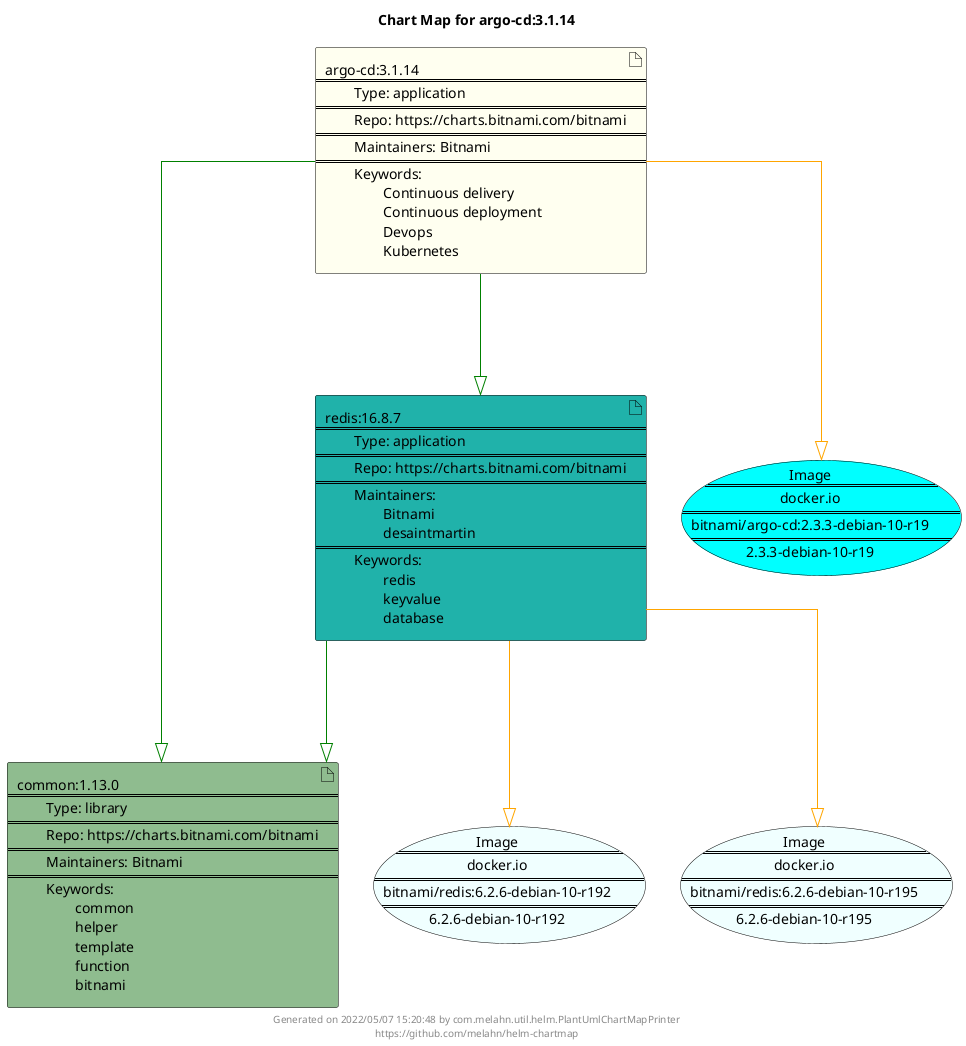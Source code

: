 @startuml
skinparam linetype ortho
skinparam backgroundColor white
skinparam usecaseBorderColor black
skinparam usecaseArrowColor LightSlateGray
skinparam artifactBorderColor black
skinparam artifactArrowColor LightSlateGray

title Chart Map for argo-cd:3.1.14

'There are 3 referenced Helm Charts
artifact "common:1.13.0\n====\n\tType: library\n====\n\tRepo: https://charts.bitnami.com/bitnami\n====\n\tMaintainers: Bitnami\n====\n\tKeywords: \n\t\tcommon\n\t\thelper\n\t\ttemplate\n\t\tfunction\n\t\tbitnami" as common_1_13_0 #DarkSeaGreen
artifact "redis:16.8.7\n====\n\tType: application\n====\n\tRepo: https://charts.bitnami.com/bitnami\n====\n\tMaintainers: \n\t\tBitnami\n\t\tdesaintmartin\n====\n\tKeywords: \n\t\tredis\n\t\tkeyvalue\n\t\tdatabase" as redis_16_8_7 #LightSeaGreen
artifact "argo-cd:3.1.14\n====\n\tType: application\n====\n\tRepo: https://charts.bitnami.com/bitnami\n====\n\tMaintainers: Bitnami\n====\n\tKeywords: \n\t\tContinuous delivery\n\t\tContinuous deployment\n\t\tDevops\n\t\tKubernetes" as argo_cd_3_1_14 #Ivory

'There are 3 referenced Docker Images
usecase "Image\n====\ndocker.io\n====\nbitnami/redis:6.2.6-debian-10-r192\n====\n6.2.6-debian-10-r192" as docker_io_bitnami_redis_6_2_6_debian_10_r192 #Azure
usecase "Image\n====\ndocker.io\n====\nbitnami/redis:6.2.6-debian-10-r195\n====\n6.2.6-debian-10-r195" as docker_io_bitnami_redis_6_2_6_debian_10_r195 #Azure
usecase "Image\n====\ndocker.io\n====\nbitnami/argo-cd:2.3.3-debian-10-r19\n====\n2.3.3-debian-10-r19" as docker_io_bitnami_argo_cd_2_3_3_debian_10_r19 #Aqua

'Chart Dependencies
argo_cd_3_1_14--[#green]-|>redis_16_8_7
redis_16_8_7--[#green]-|>common_1_13_0
argo_cd_3_1_14--[#green]-|>common_1_13_0
redis_16_8_7--[#orange]-|>docker_io_bitnami_redis_6_2_6_debian_10_r192
redis_16_8_7--[#orange]-|>docker_io_bitnami_redis_6_2_6_debian_10_r195
argo_cd_3_1_14--[#orange]-|>docker_io_bitnami_argo_cd_2_3_3_debian_10_r19

center footer Generated on 2022/05/07 15:20:48 by com.melahn.util.helm.PlantUmlChartMapPrinter\nhttps://github.com/melahn/helm-chartmap
@enduml

